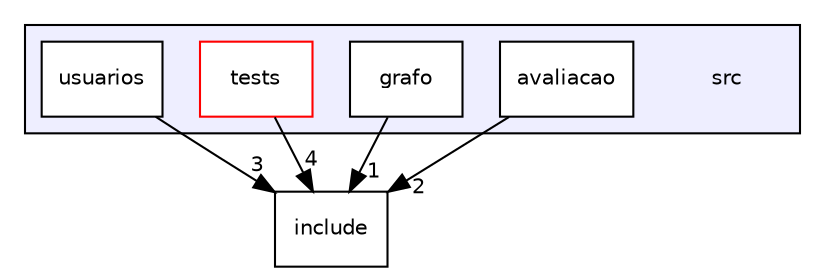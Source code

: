digraph "/home/luiz/Documentos/MP/MP-Proj-Final/src" {
  compound=true
  node [ fontsize="10", fontname="Helvetica"];
  edge [ labelfontsize="10", labelfontname="Helvetica"];
  subgraph clusterdir_68267d1309a1af8e8297ef4c3efbcdba {
    graph [ bgcolor="#eeeeff", pencolor="black", label="" URL="dir_68267d1309a1af8e8297ef4c3efbcdba.html"];
    dir_68267d1309a1af8e8297ef4c3efbcdba [shape=plaintext label="src"];
    dir_a7780333e12a4f156ae3855ed1d5eea6 [shape=box label="avaliacao" color="black" fillcolor="white" style="filled" URL="dir_a7780333e12a4f156ae3855ed1d5eea6.html"];
    dir_914935666f2d1c2e581c51c6d221d14f [shape=box label="grafo" color="black" fillcolor="white" style="filled" URL="dir_914935666f2d1c2e581c51c6d221d14f.html"];
    dir_d93a1d4020dea85bb71b237545b5e722 [shape=box label="tests" color="red" fillcolor="white" style="filled" URL="dir_d93a1d4020dea85bb71b237545b5e722.html"];
    dir_bb9cc0e4fe20bb5662dcf49ba8576acb [shape=box label="usuarios" color="black" fillcolor="white" style="filled" URL="dir_bb9cc0e4fe20bb5662dcf49ba8576acb.html"];
  }
  dir_d44c64559bbebec7f509842c48db8b23 [shape=box label="include" URL="dir_d44c64559bbebec7f509842c48db8b23.html"];
  dir_a7780333e12a4f156ae3855ed1d5eea6->dir_d44c64559bbebec7f509842c48db8b23 [headlabel="2", labeldistance=1.5 headhref="dir_000002_000000.html"];
  dir_d93a1d4020dea85bb71b237545b5e722->dir_d44c64559bbebec7f509842c48db8b23 [headlabel="4", labeldistance=1.5 headhref="dir_000004_000000.html"];
  dir_914935666f2d1c2e581c51c6d221d14f->dir_d44c64559bbebec7f509842c48db8b23 [headlabel="1", labeldistance=1.5 headhref="dir_000003_000000.html"];
  dir_bb9cc0e4fe20bb5662dcf49ba8576acb->dir_d44c64559bbebec7f509842c48db8b23 [headlabel="3", labeldistance=1.5 headhref="dir_000007_000000.html"];
}
